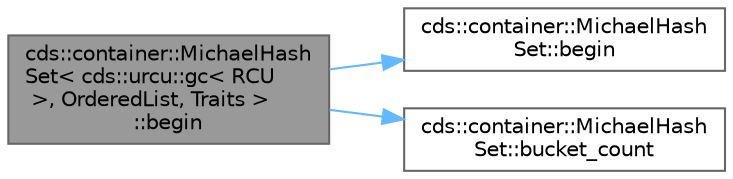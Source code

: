 digraph "cds::container::MichaelHashSet&lt; cds::urcu::gc&lt; RCU &gt;, OrderedList, Traits &gt;::begin"
{
 // LATEX_PDF_SIZE
  bgcolor="transparent";
  edge [fontname=Helvetica,fontsize=10,labelfontname=Helvetica,labelfontsize=10];
  node [fontname=Helvetica,fontsize=10,shape=box,height=0.2,width=0.4];
  rankdir="LR";
  Node1 [id="Node000001",label="cds::container::MichaelHash\lSet\< cds::urcu::gc\< RCU\l \>, OrderedList, Traits \>\l::begin",height=0.2,width=0.4,color="gray40", fillcolor="grey60", style="filled", fontcolor="black",tooltip="Returns a forward iterator addressing the first element in a set"];
  Node1 -> Node2 [id="edge1_Node000001_Node000002",color="steelblue1",style="solid",tooltip=" "];
  Node2 [id="Node000002",label="cds::container::MichaelHash\lSet::begin",height=0.2,width=0.4,color="grey40", fillcolor="white", style="filled",URL="$classcds_1_1container_1_1_michael_hash_set.html#a15739d30cb993eb0a62e7d091045f094",tooltip="Returns a forward iterator addressing the first element in a set"];
  Node1 -> Node3 [id="edge2_Node000001_Node000003",color="steelblue1",style="solid",tooltip=" "];
  Node3 [id="Node000003",label="cds::container::MichaelHash\lSet::bucket_count",height=0.2,width=0.4,color="grey40", fillcolor="white", style="filled",URL="$classcds_1_1container_1_1_michael_hash_set.html#a52f6d8571568f01ee52c4f8d7fd9d87e",tooltip="Returns the size of hash table"];
}
